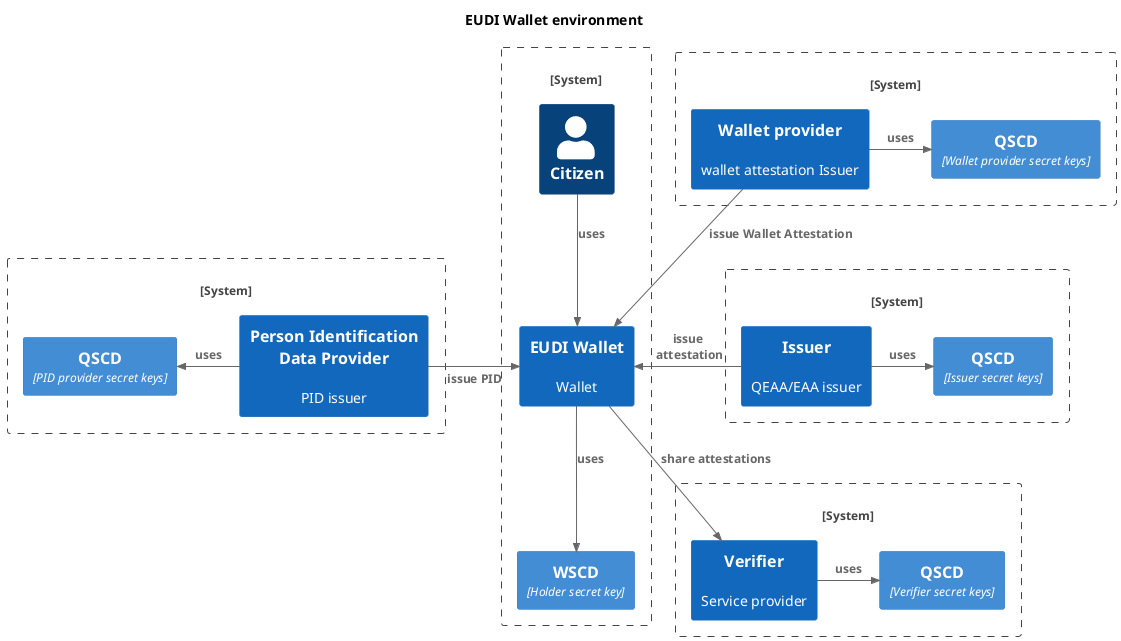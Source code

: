 @startuml 0/hld-roles

title EUDI Wallet environment

!include <c4/C4_Context.puml>
!include <c4/C4_Container.puml>
!include <office/Users/user.puml>
!include <office/Users/mobile_user.puml>
HIDE_STEREOTYPE()

System_Boundary(pid, "") {
    System(pid_provider, "Person Identification Data Provider", "PID issuer")
    Container(wscdpid, "QSCD", "PID provider secret keys")
}
System_Boundary(wp, "") {
    System(wallet_provider, "Wallet provider", "wallet attestation Issuer")
    Container(wscdwp, "QSCD", "Wallet provider secret keys")
}
System_Boundary(citizen, "") {
    Person(user, "Citizen", "")
    System(wallet, "EUDI Wallet", "Wallet")
    Container(wscduser, "WSCD", "Holder secret key")
}
System_Boundary(iss, "") {
    System(issuer, "Issuer", "QEAA/EAA issuer")
    Container(wscdiss, "QSCD", "Issuer secret keys")
}
System_Boundary(verif, "") {
    System(verifier, "Verifier", "Service provider")
    Container(wscdv, "QSCD", "Verifier secret keys")
}

Rel(wallet_provider, wallet, "issue Wallet Attestation")
Rel_Right(pid_provider, wallet, "issue PID")
Rel_Right(issuer, wallet, "issue \n attestation")
Rel(wallet, verifier, "share attestations")
Rel(user, wallet, "uses")
Rel(wallet, wscduser, "uses")
Rel_Left(pid_provider, wscdpid, "uses")
Rel_Right(wallet_provider, wscdwp, "uses")
Rel_Right(issuer, wscdiss, "uses")
Rel_Right(verifier, wscdv, "uses")

@enduml